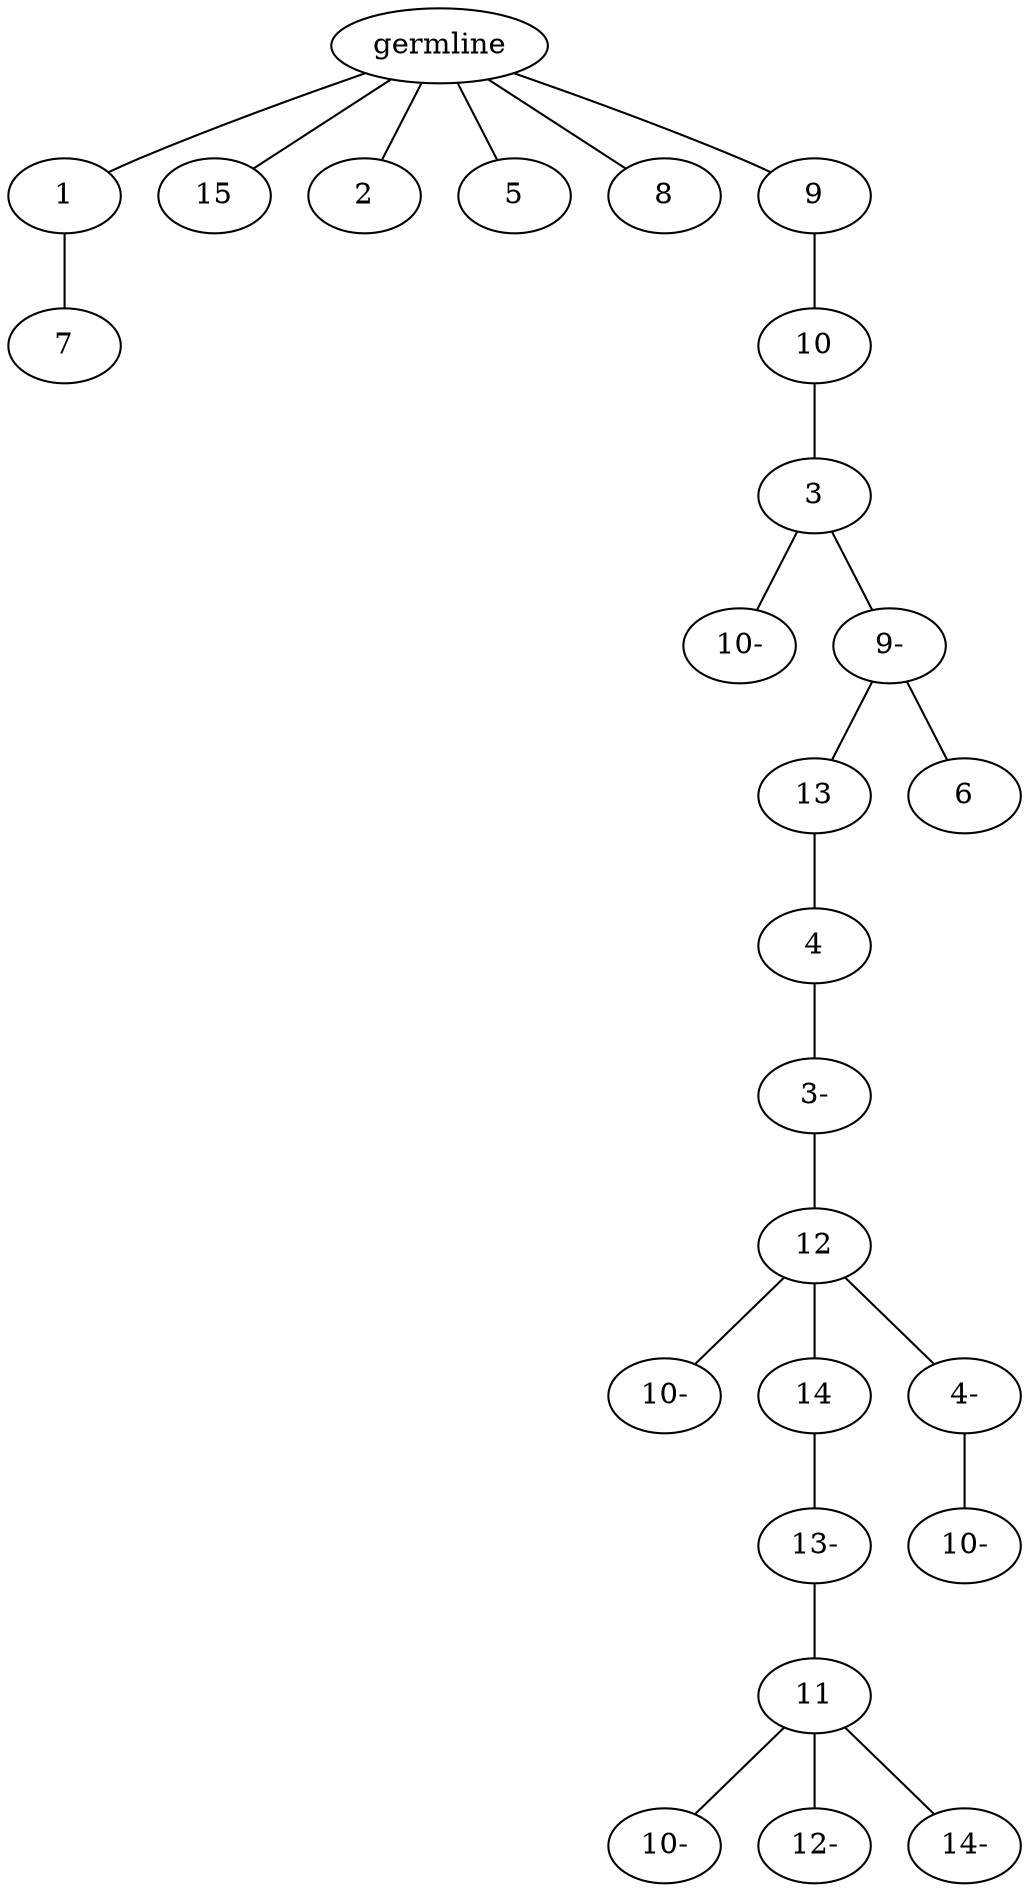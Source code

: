 graph tree {
    "140168041695792" [label="germline"];
    "140168041835152" [label="1"];
    "140168041119120" [label="7"];
    "140168041875680" [label="15"];
    "140168041837424" [label="2"];
    "140168041875584" [label="5"];
    "140168041117968" [label="8"];
    "140168041119168" [label="9"];
    "140168041188080" [label="10"];
    "140168040867824" [label="3"];
    "140168041833952" [label="10-"];
    "140168040867152" [label="9-"];
    "140168041398224" [label="13"];
    "140168041394288" [label="4"];
    "140168041396496" [label="3-"];
    "140168041397504" [label="12"];
    "140168041396064" [label="10-"];
    "140168041396928" [label="14"];
    "140168041394624" [label="13-"];
    "140168041396640" [label="11"];
    "140168041395200" [label="10-"];
    "140168041397696" [label="12-"];
    "140168041395248" [label="14-"];
    "140168041396592" [label="4-"];
    "140168041396112" [label="10-"];
    "140168041396736" [label="6"];
    "140168041695792" -- "140168041835152";
    "140168041695792" -- "140168041875680";
    "140168041695792" -- "140168041837424";
    "140168041695792" -- "140168041875584";
    "140168041695792" -- "140168041117968";
    "140168041695792" -- "140168041119168";
    "140168041835152" -- "140168041119120";
    "140168041119168" -- "140168041188080";
    "140168041188080" -- "140168040867824";
    "140168040867824" -- "140168041833952";
    "140168040867824" -- "140168040867152";
    "140168040867152" -- "140168041398224";
    "140168040867152" -- "140168041396736";
    "140168041398224" -- "140168041394288";
    "140168041394288" -- "140168041396496";
    "140168041396496" -- "140168041397504";
    "140168041397504" -- "140168041396064";
    "140168041397504" -- "140168041396928";
    "140168041397504" -- "140168041396592";
    "140168041396928" -- "140168041394624";
    "140168041394624" -- "140168041396640";
    "140168041396640" -- "140168041395200";
    "140168041396640" -- "140168041397696";
    "140168041396640" -- "140168041395248";
    "140168041396592" -- "140168041396112";
}
